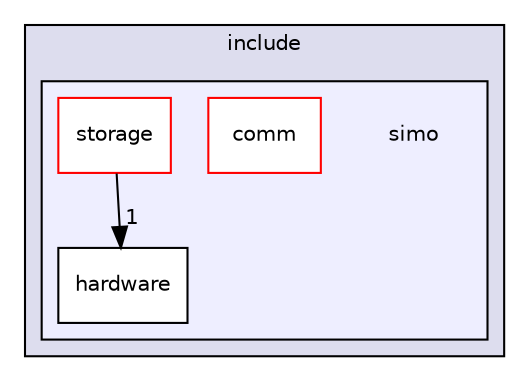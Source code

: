 digraph "core/include/simo" {
  compound=true
  node [ fontsize="10", fontname="Helvetica"];
  edge [ labelfontsize="10", labelfontname="Helvetica"];
  subgraph clusterdir_24d671cfcbc5d5238a6bd565a49d198f {
    graph [ bgcolor="#ddddee", pencolor="black", label="include" fontname="Helvetica", fontsize="10", URL="dir_24d671cfcbc5d5238a6bd565a49d198f.html"]
  subgraph clusterdir_eb293059644a82a490cf75e36ed4597e {
    graph [ bgcolor="#eeeeff", pencolor="black", label="" URL="dir_eb293059644a82a490cf75e36ed4597e.html"];
    dir_eb293059644a82a490cf75e36ed4597e [shape=plaintext label="simo"];
    dir_7be650b33193ecdab0ba581ffef38697 [shape=box label="comm" color="red" fillcolor="white" style="filled" URL="dir_7be650b33193ecdab0ba581ffef38697.html"];
    dir_2fbf62330853db8854ddd88dde5ea014 [shape=box label="hardware" color="black" fillcolor="white" style="filled" URL="dir_2fbf62330853db8854ddd88dde5ea014.html"];
    dir_2c203a4cf206be49b0d957ecead522f3 [shape=box label="storage" color="red" fillcolor="white" style="filled" URL="dir_2c203a4cf206be49b0d957ecead522f3.html"];
  }
  }
  dir_2c203a4cf206be49b0d957ecead522f3->dir_2fbf62330853db8854ddd88dde5ea014 [headlabel="1", labeldistance=1.5 headhref="dir_000006_000005.html"];
}
